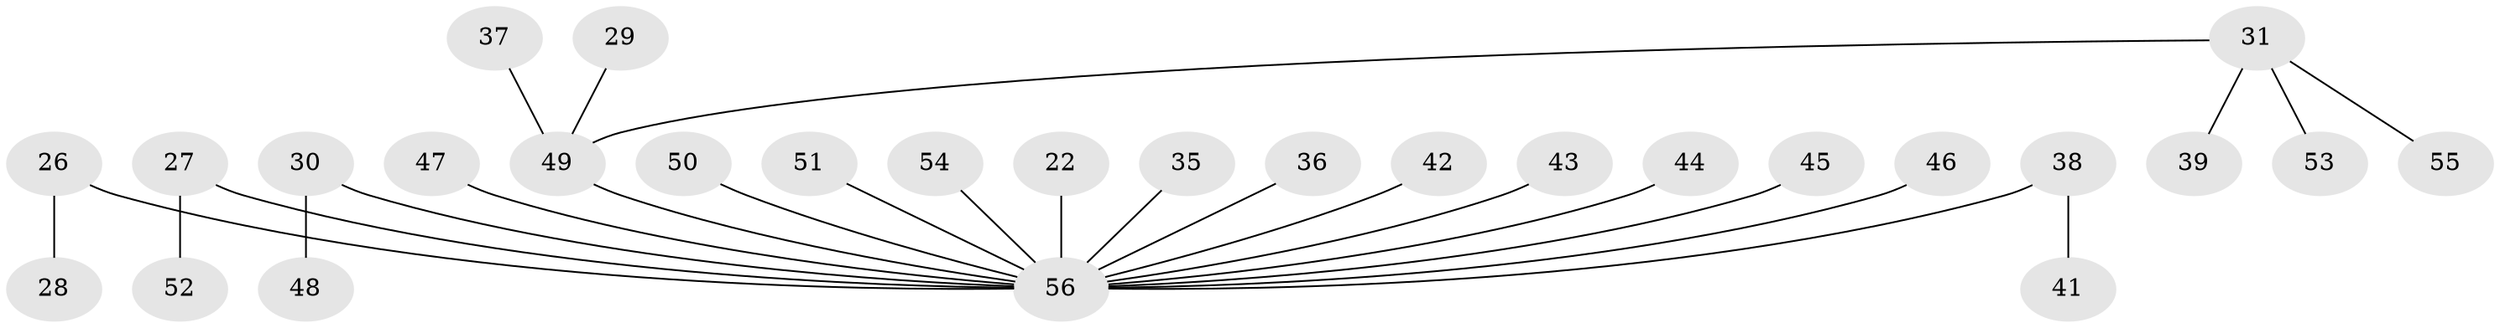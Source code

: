 // original degree distribution, {5: 0.07142857142857142, 6: 0.017857142857142856, 3: 0.07142857142857142, 1: 0.5535714285714286, 2: 0.23214285714285715, 4: 0.03571428571428571, 7: 0.017857142857142856}
// Generated by graph-tools (version 1.1) at 2025/55/03/04/25 21:55:37]
// undirected, 28 vertices, 27 edges
graph export_dot {
graph [start="1"]
  node [color=gray90,style=filled];
  22;
  26;
  27;
  28;
  29;
  30;
  31;
  35;
  36;
  37;
  38;
  39;
  41;
  42;
  43;
  44;
  45;
  46;
  47;
  48;
  49 [super="+19"];
  50;
  51;
  52;
  53;
  54;
  55;
  56 [super="+24+25+34+40+20+23+32"];
  22 -- 56;
  26 -- 28;
  26 -- 56;
  27 -- 52;
  27 -- 56;
  29 -- 49;
  30 -- 48;
  30 -- 56;
  31 -- 39;
  31 -- 53;
  31 -- 55;
  31 -- 49;
  35 -- 56;
  36 -- 56;
  37 -- 49;
  38 -- 41;
  38 -- 56;
  42 -- 56;
  43 -- 56;
  44 -- 56;
  45 -- 56;
  46 -- 56;
  47 -- 56;
  49 -- 56;
  50 -- 56;
  51 -- 56;
  54 -- 56;
}
